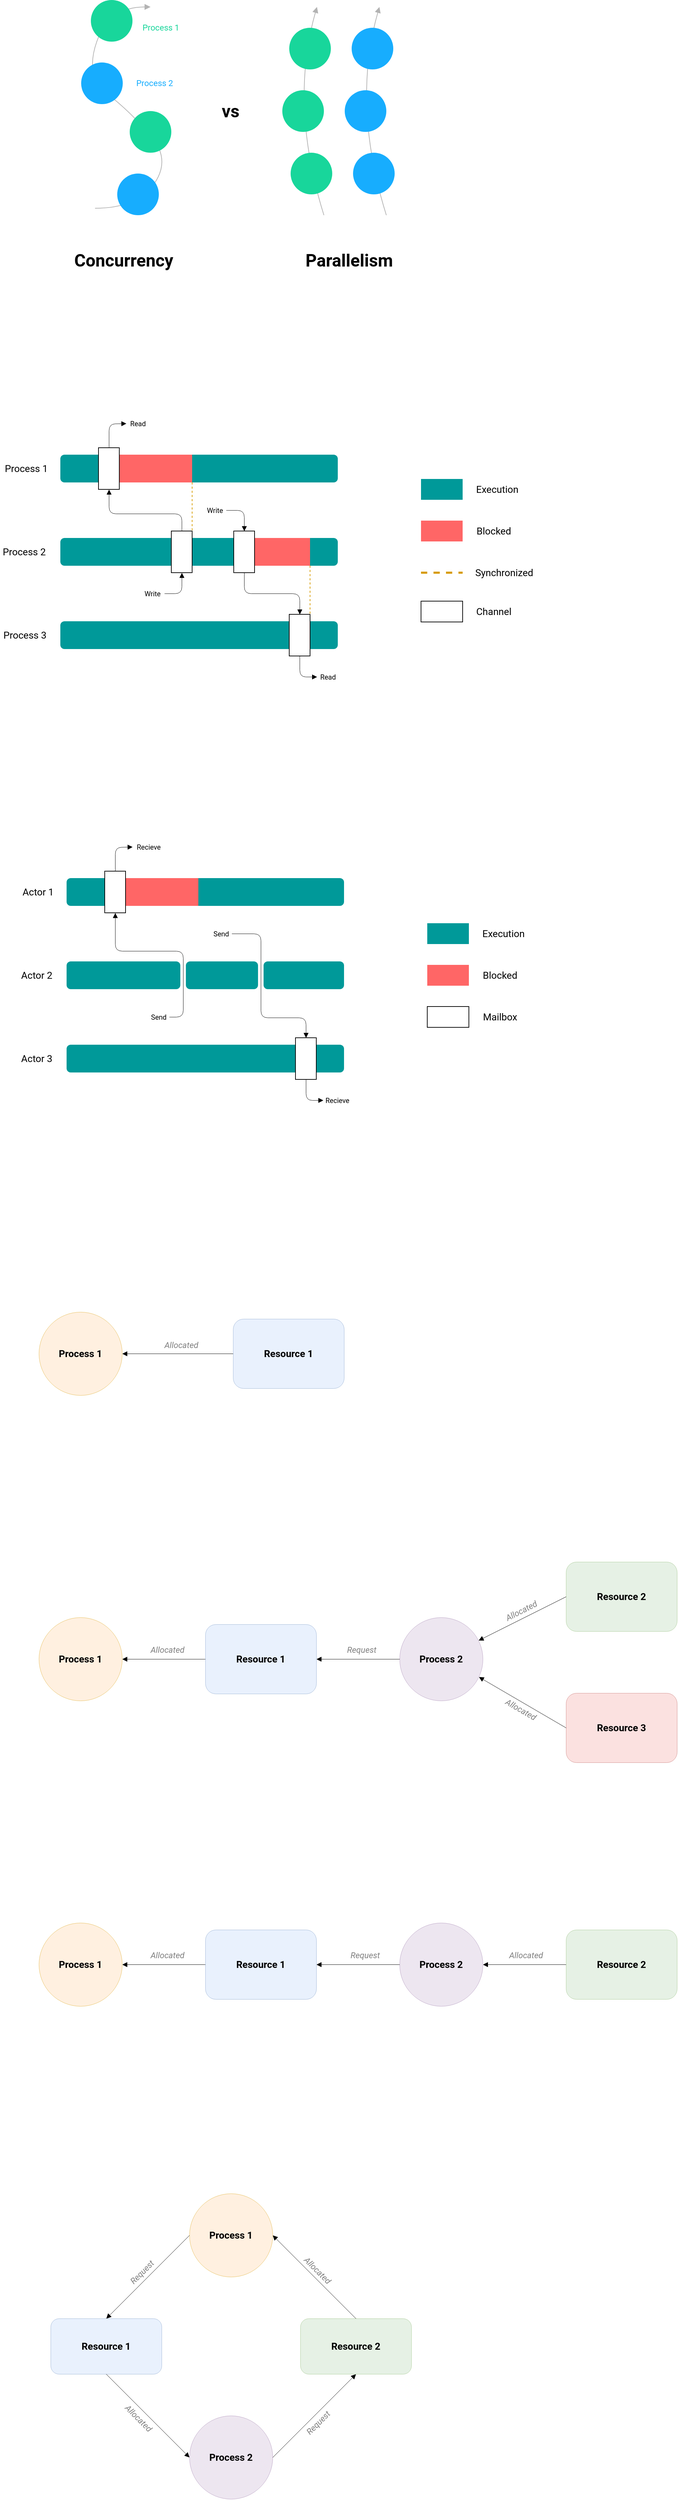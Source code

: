 <mxfile version="17.2.4" type="device"><diagram id="YLgq4JPF8o6hJBT23WC9" name="Page-1"><mxGraphModel dx="1106" dy="3134" grid="1" gridSize="10" guides="1" tooltips="1" connect="1" arrows="1" fold="1" page="1" pageScale="1" pageWidth="827" pageHeight="1169" background="none" math="0" shadow="0"><root><mxCell id="0"/><mxCell id="1" parent="0"/><mxCell id="fFQ6IQQtZgACSLAD35oP-2" value="" style="curved=1;endArrow=block;html=1;rounded=0;endFill=1;strokeColor=#B3B3B3;" parent="1" edge="1"><mxGeometry width="50" height="50" relative="1" as="geometry"><mxPoint x="551" y="-1350" as="sourcePoint"/><mxPoint x="631" y="-1640" as="targetPoint"/><Array as="points"><mxPoint x="611" y="-1350"/><mxPoint x="661" y="-1420"/><mxPoint x="601" y="-1490"/><mxPoint x="536" y="-1540"/><mxPoint x="571" y="-1640"/></Array></mxGeometry></mxCell><mxCell id="MCSU1OqIePB-3olkBWF--1" value="&lt;font face=&quot;Roboto&quot; data-font-src=&quot;https://fonts.googleapis.com/css?family=Roboto&quot; size=&quot;1&quot;&gt;&lt;b style=&quot;font-size: 14px&quot;&gt;Process 1&lt;/b&gt;&lt;/font&gt;" style="ellipse;whiteSpace=wrap;html=1;aspect=fixed;strokeWidth=0.5;fillColor=#ffe6cc;strokeColor=#d79b00;opacity=60;" parent="1" vertex="1"><mxGeometry x="470" y="240" width="120" height="120" as="geometry"/></mxCell><mxCell id="MCSU1OqIePB-3olkBWF--3" style="edgeStyle=orthogonalEdgeStyle;rounded=0;orthogonalLoop=1;jettySize=auto;html=1;exitX=0;exitY=0.5;exitDx=0;exitDy=0;endArrow=block;endFill=1;strokeWidth=0.5;strokeColor=#000000;fontColor=#FFFFFF;" parent="1" source="MCSU1OqIePB-3olkBWF--2" target="MCSU1OqIePB-3olkBWF--1" edge="1"><mxGeometry relative="1" as="geometry"/></mxCell><mxCell id="MCSU1OqIePB-3olkBWF--2" value="&lt;font style=&quot;font-size: 14px&quot; face=&quot;Roboto&quot; data-font-src=&quot;https://fonts.googleapis.com/css?family=Roboto&quot;&gt;&lt;b&gt;Resource 1&lt;/b&gt;&lt;/font&gt;" style="rounded=1;whiteSpace=wrap;html=1;strokeWidth=0.5;fillColor=#dae8fc;strokeColor=#6c8ebf;opacity=60;" parent="1" vertex="1"><mxGeometry x="750" y="250" width="160" height="100" as="geometry"/></mxCell><mxCell id="MCSU1OqIePB-3olkBWF--4" value="&lt;font style=&quot;font-size: 12px&quot;&gt;Allocated&lt;/font&gt;" style="text;html=1;align=center;verticalAlign=middle;resizable=0;points=[];autosize=1;strokeColor=none;fillColor=none;fontSize=14;fontFamily=Roboto;fontStyle=2;fontColor=#808080;" parent="1" vertex="1"><mxGeometry x="640" y="277" width="70" height="20" as="geometry"/></mxCell><mxCell id="MCSU1OqIePB-3olkBWF--5" value="&lt;font face=&quot;Roboto&quot; data-font-src=&quot;https://fonts.googleapis.com/css?family=Roboto&quot; size=&quot;1&quot;&gt;&lt;b style=&quot;font-size: 14px&quot;&gt;Process 1&lt;/b&gt;&lt;/font&gt;" style="ellipse;whiteSpace=wrap;html=1;aspect=fixed;strokeWidth=0.5;fillColor=#ffe6cc;strokeColor=#d79b00;labelBackgroundColor=none;opacity=60;" parent="1" vertex="1"><mxGeometry x="470" y="680" width="120" height="120" as="geometry"/></mxCell><mxCell id="MCSU1OqIePB-3olkBWF--6" style="edgeStyle=orthogonalEdgeStyle;rounded=0;orthogonalLoop=1;jettySize=auto;html=1;exitX=0;exitY=0.5;exitDx=0;exitDy=0;endArrow=block;endFill=1;strokeWidth=0.5;strokeColor=#000000;fontColor=#FFFFFF;" parent="1" source="MCSU1OqIePB-3olkBWF--7" target="MCSU1OqIePB-3olkBWF--5" edge="1"><mxGeometry relative="1" as="geometry"/></mxCell><mxCell id="MCSU1OqIePB-3olkBWF--7" value="&lt;font style=&quot;font-size: 14px&quot; face=&quot;Roboto&quot; data-font-src=&quot;https://fonts.googleapis.com/css?family=Roboto&quot;&gt;&lt;b&gt;Resource 1&lt;/b&gt;&lt;/font&gt;" style="rounded=1;whiteSpace=wrap;html=1;strokeWidth=0.5;fillColor=#dae8fc;strokeColor=#6c8ebf;opacity=60;" parent="1" vertex="1"><mxGeometry x="710" y="690" width="160" height="100" as="geometry"/></mxCell><mxCell id="MCSU1OqIePB-3olkBWF--8" value="&lt;font style=&quot;font-size: 12px&quot;&gt;Allocated&lt;/font&gt;" style="text;html=1;align=center;verticalAlign=middle;resizable=0;points=[];autosize=1;strokeColor=none;fillColor=none;fontSize=14;fontFamily=Roboto;fontStyle=2;fontColor=#808080;" parent="1" vertex="1"><mxGeometry x="620" y="715.62" width="70" height="20" as="geometry"/></mxCell><mxCell id="MCSU1OqIePB-3olkBWF--9" value="&lt;font face=&quot;Roboto&quot; data-font-src=&quot;https://fonts.googleapis.com/css?family=Roboto&quot; size=&quot;1&quot;&gt;&lt;b style=&quot;font-size: 14px&quot;&gt;Process 2&lt;/b&gt;&lt;/font&gt;" style="ellipse;whiteSpace=wrap;html=1;aspect=fixed;strokeWidth=0.5;fillColor=#e1d5e7;strokeColor=#9673a6;labelBackgroundColor=none;opacity=60;" parent="1" vertex="1"><mxGeometry x="990" y="680" width="120" height="120" as="geometry"/></mxCell><mxCell id="MCSU1OqIePB-3olkBWF--10" style="edgeStyle=orthogonalEdgeStyle;rounded=0;orthogonalLoop=1;jettySize=auto;html=1;exitX=0;exitY=0.5;exitDx=0;exitDy=0;endArrow=block;endFill=1;strokeWidth=0.5;entryX=1;entryY=0.5;entryDx=0;entryDy=0;strokeColor=#000000;fontColor=#FFFFFF;" parent="1" source="MCSU1OqIePB-3olkBWF--9" target="MCSU1OqIePB-3olkBWF--7" edge="1"><mxGeometry relative="1" as="geometry"><mxPoint x="990" y="737.62" as="sourcePoint"/><mxPoint x="870" y="737.62" as="targetPoint"/></mxGeometry></mxCell><mxCell id="MCSU1OqIePB-3olkBWF--11" value="&lt;font style=&quot;font-size: 12px&quot;&gt;Request&lt;/font&gt;" style="text;html=1;align=center;verticalAlign=middle;resizable=0;points=[];autosize=1;strokeColor=none;fillColor=none;fontSize=14;fontFamily=Roboto;fontStyle=2;fontColor=#808080;" parent="1" vertex="1"><mxGeometry x="905" y="715.62" width="60" height="20" as="geometry"/></mxCell><mxCell id="MCSU1OqIePB-3olkBWF--12" value="&lt;font style=&quot;font-size: 14px&quot; face=&quot;Roboto&quot; data-font-src=&quot;https://fonts.googleapis.com/css?family=Roboto&quot;&gt;&lt;b&gt;Resource 2&lt;/b&gt;&lt;/font&gt;" style="rounded=1;whiteSpace=wrap;html=1;strokeWidth=0.5;fillColor=#d5e8d4;strokeColor=#82b366;opacity=60;" parent="1" vertex="1"><mxGeometry x="1230" y="600" width="160" height="100" as="geometry"/></mxCell><mxCell id="MCSU1OqIePB-3olkBWF--13" value="&lt;font style=&quot;font-size: 14px&quot; face=&quot;Roboto&quot; data-font-src=&quot;https://fonts.googleapis.com/css?family=Roboto&quot;&gt;&lt;b&gt;Resource 3&lt;/b&gt;&lt;/font&gt;" style="rounded=1;whiteSpace=wrap;html=1;strokeWidth=0.5;fillColor=#f8cecc;strokeColor=#b85450;opacity=60;" parent="1" vertex="1"><mxGeometry x="1230" y="789" width="160" height="100" as="geometry"/></mxCell><mxCell id="MCSU1OqIePB-3olkBWF--15" value="" style="endArrow=none;html=1;rounded=1;fontFamily=Roboto;fontSource=https%3A%2F%2Ffonts.googleapis.com%2Fcss%3Ffamily%3DRoboto;fontSize=12;strokeWidth=0.5;entryX=0;entryY=0.5;entryDx=0;entryDy=0;exitX=0.948;exitY=0.276;exitDx=0;exitDy=0;exitPerimeter=0;startArrow=block;startFill=1;strokeColor=#000000;fontColor=#FFFFFF;" parent="1" source="MCSU1OqIePB-3olkBWF--9" target="MCSU1OqIePB-3olkBWF--12" edge="1"><mxGeometry width="50" height="50" relative="1" as="geometry"><mxPoint x="1110" y="710" as="sourcePoint"/><mxPoint x="1160" y="660" as="targetPoint"/></mxGeometry></mxCell><mxCell id="MCSU1OqIePB-3olkBWF--16" value="" style="endArrow=none;html=1;rounded=1;fontFamily=Roboto;fontSource=https%3A%2F%2Ffonts.googleapis.com%2Fcss%3Ffamily%3DRoboto;fontSize=12;strokeWidth=0.5;entryX=0;entryY=0.5;entryDx=0;entryDy=0;exitX=0.952;exitY=0.714;exitDx=0;exitDy=0;exitPerimeter=0;startArrow=block;startFill=1;strokeColor=#000000;fontColor=#FFFFFF;" parent="1" source="MCSU1OqIePB-3olkBWF--9" target="MCSU1OqIePB-3olkBWF--13" edge="1"><mxGeometry width="50" height="50" relative="1" as="geometry"><mxPoint x="1110.0" y="789.12" as="sourcePoint"/><mxPoint x="1196.24" y="745" as="targetPoint"/></mxGeometry></mxCell><mxCell id="MCSU1OqIePB-3olkBWF--18" value="&lt;font style=&quot;font-size: 12px&quot;&gt;Allocated&lt;/font&gt;" style="text;html=1;align=center;verticalAlign=middle;resizable=0;points=[];autosize=1;strokeColor=none;fillColor=none;fontSize=14;fontFamily=Roboto;fontStyle=2;rotation=30;fontColor=#808080;" parent="1" vertex="1"><mxGeometry x="1130" y="802" width="70" height="20" as="geometry"/></mxCell><mxCell id="MCSU1OqIePB-3olkBWF--19" value="&lt;font style=&quot;font-size: 12px&quot;&gt;Allocated&lt;/font&gt;" style="text;html=1;align=center;verticalAlign=middle;resizable=0;points=[];autosize=1;strokeColor=none;fillColor=none;fontSize=14;fontFamily=Roboto;fontStyle=2;rotation=333;fontColor=#808080;" parent="1" vertex="1"><mxGeometry x="1130" y="660" width="70" height="20" as="geometry"/></mxCell><mxCell id="MCSU1OqIePB-3olkBWF--20" value="&lt;font face=&quot;Roboto&quot; data-font-src=&quot;https://fonts.googleapis.com/css?family=Roboto&quot; size=&quot;1&quot;&gt;&lt;b style=&quot;font-size: 14px&quot;&gt;Process 1&lt;/b&gt;&lt;/font&gt;" style="ellipse;whiteSpace=wrap;html=1;aspect=fixed;strokeWidth=0.5;fillColor=#ffe6cc;strokeColor=#d79b00;labelBackgroundColor=none;opacity=60;" parent="1" vertex="1"><mxGeometry x="470" y="1120" width="120" height="120" as="geometry"/></mxCell><mxCell id="MCSU1OqIePB-3olkBWF--21" style="edgeStyle=orthogonalEdgeStyle;rounded=0;orthogonalLoop=1;jettySize=auto;html=1;exitX=0;exitY=0.5;exitDx=0;exitDy=0;endArrow=block;endFill=1;strokeWidth=0.5;strokeColor=#000000;fontColor=#FFFFFF;" parent="1" source="MCSU1OqIePB-3olkBWF--22" target="MCSU1OqIePB-3olkBWF--20" edge="1"><mxGeometry relative="1" as="geometry"/></mxCell><mxCell id="MCSU1OqIePB-3olkBWF--22" value="&lt;font style=&quot;font-size: 14px&quot; face=&quot;Roboto&quot; data-font-src=&quot;https://fonts.googleapis.com/css?family=Roboto&quot;&gt;&lt;b&gt;Resource 1&lt;/b&gt;&lt;/font&gt;" style="rounded=1;whiteSpace=wrap;html=1;strokeWidth=0.5;fillColor=#dae8fc;strokeColor=#6c8ebf;opacity=60;" parent="1" vertex="1"><mxGeometry x="710" y="1130" width="160" height="100" as="geometry"/></mxCell><mxCell id="MCSU1OqIePB-3olkBWF--23" value="&lt;font style=&quot;font-size: 12px&quot;&gt;Allocated&lt;/font&gt;" style="text;html=1;align=center;verticalAlign=middle;resizable=0;points=[];autosize=1;strokeColor=none;fillColor=none;fontSize=14;fontFamily=Roboto;fontStyle=2;fontColor=#808080;" parent="1" vertex="1"><mxGeometry x="620" y="1156" width="70" height="20" as="geometry"/></mxCell><mxCell id="MCSU1OqIePB-3olkBWF--24" value="&lt;font face=&quot;Roboto&quot; data-font-src=&quot;https://fonts.googleapis.com/css?family=Roboto&quot; size=&quot;1&quot;&gt;&lt;b style=&quot;font-size: 14px&quot;&gt;Process 2&lt;/b&gt;&lt;/font&gt;" style="ellipse;whiteSpace=wrap;html=1;aspect=fixed;strokeWidth=0.5;fillColor=#e1d5e7;strokeColor=#9673a6;labelBackgroundColor=none;opacity=60;" parent="1" vertex="1"><mxGeometry x="990" y="1120" width="120" height="120" as="geometry"/></mxCell><mxCell id="MCSU1OqIePB-3olkBWF--25" style="edgeStyle=orthogonalEdgeStyle;rounded=0;orthogonalLoop=1;jettySize=auto;html=1;exitX=0;exitY=0.5;exitDx=0;exitDy=0;endArrow=block;endFill=1;strokeWidth=0.5;entryX=1;entryY=0.5;entryDx=0;entryDy=0;strokeColor=#000000;fontColor=#FFFFFF;" parent="1" source="MCSU1OqIePB-3olkBWF--24" target="MCSU1OqIePB-3olkBWF--22" edge="1"><mxGeometry relative="1" as="geometry"><mxPoint x="1030" y="1177.62" as="sourcePoint"/><mxPoint x="910" y="1177.62" as="targetPoint"/></mxGeometry></mxCell><mxCell id="MCSU1OqIePB-3olkBWF--26" value="&lt;font style=&quot;font-size: 12px&quot;&gt;Request&lt;/font&gt;" style="text;html=1;align=center;verticalAlign=middle;resizable=0;points=[];autosize=1;strokeColor=none;fillColor=none;fontSize=14;fontFamily=Roboto;fontStyle=2;fontColor=#808080;" parent="1" vertex="1"><mxGeometry x="910" y="1156" width="60" height="20" as="geometry"/></mxCell><mxCell id="MCSU1OqIePB-3olkBWF--33" style="edgeStyle=orthogonalEdgeStyle;rounded=1;orthogonalLoop=1;jettySize=auto;html=1;entryX=1;entryY=0.5;entryDx=0;entryDy=0;fontFamily=Roboto;fontSource=https%3A%2F%2Ffonts.googleapis.com%2Fcss%3Ffamily%3DRoboto;fontSize=12;startArrow=none;startFill=0;endArrow=block;endFill=1;strokeWidth=0.5;strokeColor=#000000;fontColor=#FFFFFF;" parent="1" source="MCSU1OqIePB-3olkBWF--28" target="MCSU1OqIePB-3olkBWF--24" edge="1"><mxGeometry relative="1" as="geometry"/></mxCell><mxCell id="MCSU1OqIePB-3olkBWF--28" value="&lt;font style=&quot;font-size: 14px&quot; face=&quot;Roboto&quot; data-font-src=&quot;https://fonts.googleapis.com/css?family=Roboto&quot;&gt;&lt;b&gt;Resource 2&lt;/b&gt;&lt;/font&gt;" style="rounded=1;whiteSpace=wrap;html=1;strokeWidth=0.5;fillColor=#d5e8d4;strokeColor=#82b366;opacity=60;" parent="1" vertex="1"><mxGeometry x="1230" y="1130" width="160" height="100" as="geometry"/></mxCell><mxCell id="MCSU1OqIePB-3olkBWF--34" value="&lt;span style=&quot;font-size: 12px&quot;&gt;Allocated&lt;/span&gt;" style="text;html=1;align=center;verticalAlign=middle;resizable=0;points=[];autosize=1;strokeColor=none;fillColor=none;fontSize=14;fontFamily=Roboto;fontStyle=2;fontColor=#808080;" parent="1" vertex="1"><mxGeometry x="1137" y="1156" width="70" height="20" as="geometry"/></mxCell><mxCell id="MCSU1OqIePB-3olkBWF--45" value="&lt;font face=&quot;Roboto&quot; data-font-src=&quot;https://fonts.googleapis.com/css?family=Roboto&quot; size=&quot;1&quot;&gt;&lt;b style=&quot;font-size: 14px&quot;&gt;Process 1&lt;/b&gt;&lt;/font&gt;" style="ellipse;whiteSpace=wrap;html=1;aspect=fixed;strokeWidth=0.5;fillColor=#ffe6cc;strokeColor=#d79b00;labelBackgroundColor=none;opacity=60;" parent="1" vertex="1"><mxGeometry x="687" y="1510" width="120" height="120" as="geometry"/></mxCell><mxCell id="MCSU1OqIePB-3olkBWF--46" value="&lt;font face=&quot;Roboto&quot; data-font-src=&quot;https://fonts.googleapis.com/css?family=Roboto&quot; size=&quot;1&quot;&gt;&lt;b style=&quot;font-size: 14px&quot;&gt;Process 2&lt;/b&gt;&lt;/font&gt;" style="ellipse;whiteSpace=wrap;html=1;aspect=fixed;strokeWidth=0.5;fillColor=#e1d5e7;strokeColor=#9673a6;labelBackgroundColor=none;opacity=60;" parent="1" vertex="1"><mxGeometry x="687" y="1830" width="120" height="120" as="geometry"/></mxCell><mxCell id="MCSU1OqIePB-3olkBWF--47" value="&lt;font style=&quot;font-size: 14px&quot; face=&quot;Roboto&quot; data-font-src=&quot;https://fonts.googleapis.com/css?family=Roboto&quot;&gt;&lt;b&gt;Resource 2&lt;/b&gt;&lt;/font&gt;" style="rounded=1;whiteSpace=wrap;html=1;strokeWidth=0.5;fillColor=#d5e8d4;strokeColor=#82b366;opacity=60;" parent="1" vertex="1"><mxGeometry x="847" y="1690" width="160" height="80" as="geometry"/></mxCell><mxCell id="MCSU1OqIePB-3olkBWF--48" value="&lt;font style=&quot;font-size: 14px&quot; face=&quot;Roboto&quot; data-font-src=&quot;https://fonts.googleapis.com/css?family=Roboto&quot;&gt;&lt;b&gt;Resource 1&lt;/b&gt;&lt;/font&gt;" style="rounded=1;whiteSpace=wrap;html=1;strokeWidth=0.5;fillColor=#dae8fc;strokeColor=#6c8ebf;opacity=60;" parent="1" vertex="1"><mxGeometry x="487" y="1690" width="160" height="80" as="geometry"/></mxCell><mxCell id="MCSU1OqIePB-3olkBWF--50" value="&lt;font style=&quot;font-size: 12px&quot;&gt;Request&lt;/font&gt;" style="text;html=1;align=center;verticalAlign=middle;resizable=0;points=[];autosize=1;strokeColor=none;fillColor=none;fontSize=14;fontFamily=Roboto;fontStyle=2;rotation=-45;fontColor=#808080;" parent="1" vertex="1"><mxGeometry x="588" y="1613" width="60" height="20" as="geometry"/></mxCell><mxCell id="MCSU1OqIePB-3olkBWF--51" value="" style="endArrow=none;html=1;rounded=1;fontFamily=Roboto;fontSource=https%3A%2F%2Ffonts.googleapis.com%2Fcss%3Ffamily%3DRoboto;fontSize=12;strokeWidth=0.5;entryX=0;entryY=0.5;entryDx=0;entryDy=0;exitX=0.5;exitY=0;exitDx=0;exitDy=0;startArrow=block;startFill=1;strokeColor=#000000;fontColor=#FFFFFF;" parent="1" source="MCSU1OqIePB-3olkBWF--48" target="MCSU1OqIePB-3olkBWF--45" edge="1"><mxGeometry width="50" height="50" relative="1" as="geometry"><mxPoint x="597" y="1650" as="sourcePoint"/><mxPoint x="647" y="1600" as="targetPoint"/></mxGeometry></mxCell><mxCell id="MCSU1OqIePB-3olkBWF--52" value="" style="endArrow=block;html=1;rounded=1;fontFamily=Roboto;fontSource=https%3A%2F%2Ffonts.googleapis.com%2Fcss%3Ffamily%3DRoboto;fontSize=12;strokeWidth=0.5;entryX=1;entryY=0.5;entryDx=0;entryDy=0;exitX=0.5;exitY=0;exitDx=0;exitDy=0;endFill=1;strokeColor=#000000;fontColor=#FFFFFF;" parent="1" source="MCSU1OqIePB-3olkBWF--47" target="MCSU1OqIePB-3olkBWF--45" edge="1"><mxGeometry width="50" height="50" relative="1" as="geometry"><mxPoint x="747" y="1719" as="sourcePoint"/><mxPoint x="887" y="1579" as="targetPoint"/></mxGeometry></mxCell><mxCell id="MCSU1OqIePB-3olkBWF--54" value="" style="endArrow=block;html=1;rounded=1;fontFamily=Roboto;fontSource=https%3A%2F%2Ffonts.googleapis.com%2Fcss%3Ffamily%3DRoboto;fontSize=12;strokeWidth=0.5;entryX=0;entryY=0.5;entryDx=0;entryDy=0;exitX=0.5;exitY=1;exitDx=0;exitDy=0;endFill=1;strokeColor=#000000;fontColor=#FFFFFF;" parent="1" source="MCSU1OqIePB-3olkBWF--48" target="MCSU1OqIePB-3olkBWF--46" edge="1"><mxGeometry width="50" height="50" relative="1" as="geometry"><mxPoint x="1027" y="2010" as="sourcePoint"/><mxPoint x="887" y="1870" as="targetPoint"/></mxGeometry></mxCell><mxCell id="MCSU1OqIePB-3olkBWF--55" value="" style="endArrow=none;html=1;rounded=1;fontFamily=Roboto;fontSource=https%3A%2F%2Ffonts.googleapis.com%2Fcss%3Ffamily%3DRoboto;fontSize=12;strokeWidth=0.5;entryX=1;entryY=0.5;entryDx=0;entryDy=0;exitX=0.5;exitY=1;exitDx=0;exitDy=0;startArrow=block;startFill=1;strokeColor=#000000;fontColor=#FFFFFF;" parent="1" source="MCSU1OqIePB-3olkBWF--47" target="MCSU1OqIePB-3olkBWF--46" edge="1"><mxGeometry width="50" height="50" relative="1" as="geometry"><mxPoint x="907" y="1830" as="sourcePoint"/><mxPoint x="1047" y="1950" as="targetPoint"/></mxGeometry></mxCell><mxCell id="MCSU1OqIePB-3olkBWF--56" value="&lt;font style=&quot;font-size: 12px&quot;&gt;Allocated&lt;/font&gt;" style="text;html=1;align=center;verticalAlign=middle;resizable=0;points=[];autosize=1;strokeColor=none;fillColor=none;fontSize=14;fontFamily=Roboto;fontStyle=2;rotation=45;fontColor=#808080;" parent="1" vertex="1"><mxGeometry x="579" y="1823" width="70" height="20" as="geometry"/></mxCell><mxCell id="MCSU1OqIePB-3olkBWF--57" value="&lt;font style=&quot;font-size: 12px&quot;&gt;Allocated&lt;/font&gt;" style="text;html=1;align=center;verticalAlign=middle;resizable=0;points=[];autosize=1;strokeColor=none;fillColor=none;fontSize=14;fontFamily=Roboto;fontStyle=2;rotation=45;fontColor=#808080;" parent="1" vertex="1"><mxGeometry x="837" y="1610" width="70" height="20" as="geometry"/></mxCell><mxCell id="MCSU1OqIePB-3olkBWF--58" value="&lt;font style=&quot;font-size: 12px&quot;&gt;Request&lt;/font&gt;" style="text;html=1;align=center;verticalAlign=middle;resizable=0;points=[];autosize=1;strokeColor=none;fillColor=none;fontSize=14;fontFamily=Roboto;fontStyle=2;rotation=-45;fontColor=#808080;" parent="1" vertex="1"><mxGeometry x="842" y="1830" width="60" height="20" as="geometry"/></mxCell><mxCell id="TvTplKlbAeEmS1aqxGFr-49" value="" style="rounded=1;whiteSpace=wrap;html=1;fillColor=#009999;strokeColor=none;" parent="1" vertex="1"><mxGeometry x="510" y="-385" width="400" height="40" as="geometry"/></mxCell><mxCell id="TvTplKlbAeEmS1aqxGFr-50" value="" style="rounded=1;whiteSpace=wrap;html=1;fillColor=#009999;strokeColor=none;" parent="1" vertex="1"><mxGeometry x="510" y="-265" width="164" height="40" as="geometry"/></mxCell><mxCell id="TvTplKlbAeEmS1aqxGFr-51" value="" style="rounded=1;whiteSpace=wrap;html=1;fillColor=#009999;strokeColor=none;" parent="1" vertex="1"><mxGeometry x="510" y="-145" width="400" height="40" as="geometry"/></mxCell><mxCell id="TvTplKlbAeEmS1aqxGFr-52" value="" style="rounded=0;whiteSpace=wrap;html=1;strokeColor=none;fillColor=#009999;" parent="1" vertex="1"><mxGeometry x="1030" y="-320" width="60" height="30" as="geometry"/></mxCell><mxCell id="TvTplKlbAeEmS1aqxGFr-53" value="" style="rounded=0;whiteSpace=wrap;html=1;strokeColor=none;fillColor=#FF6666;" parent="1" vertex="1"><mxGeometry x="1030" y="-260" width="60" height="30" as="geometry"/></mxCell><mxCell id="TvTplKlbAeEmS1aqxGFr-54" value="" style="rounded=0;whiteSpace=wrap;html=1;" parent="1" vertex="1"><mxGeometry x="1030" y="-200" width="60" height="30" as="geometry"/></mxCell><mxCell id="TvTplKlbAeEmS1aqxGFr-57" value="" style="rounded=0;whiteSpace=wrap;html=1;fillColor=#FF6666;strokeColor=none;" parent="1" vertex="1"><mxGeometry x="590" y="-385" width="110" height="40" as="geometry"/></mxCell><mxCell id="TvTplKlbAeEmS1aqxGFr-58" style="edgeStyle=orthogonalEdgeStyle;rounded=1;orthogonalLoop=1;jettySize=auto;html=1;exitX=0;exitY=0.5;exitDx=0;exitDy=0;strokeWidth=0.5;endArrow=none;endFill=0;startArrow=block;startFill=1;entryX=1;entryY=0.5;entryDx=0;entryDy=0;" parent="1" source="TvTplKlbAeEmS1aqxGFr-59" target="TvTplKlbAeEmS1aqxGFr-73" edge="1"><mxGeometry relative="1" as="geometry"><mxPoint x="660" y="-190" as="targetPoint"/><Array as="points"><mxPoint x="580" y="-280"/><mxPoint x="678" y="-280"/><mxPoint x="678" y="-185"/></Array></mxGeometry></mxCell><mxCell id="TvTplKlbAeEmS1aqxGFr-59" value="" style="rounded=0;whiteSpace=wrap;html=1;rotation=-90;" parent="1" vertex="1"><mxGeometry x="550" y="-380" width="60" height="30" as="geometry"/></mxCell><mxCell id="TvTplKlbAeEmS1aqxGFr-66" style="edgeStyle=orthogonalEdgeStyle;rounded=1;orthogonalLoop=1;jettySize=auto;html=1;exitX=0;exitY=0.5;exitDx=0;exitDy=0;startArrow=none;startFill=0;endArrow=block;endFill=1;strokeWidth=0.5;" parent="1" source="TvTplKlbAeEmS1aqxGFr-67" edge="1"><mxGeometry relative="1" as="geometry"><mxPoint x="880" y="-65" as="targetPoint"/><Array as="points"><mxPoint x="855" y="-65"/></Array></mxGeometry></mxCell><mxCell id="TvTplKlbAeEmS1aqxGFr-67" value="" style="rounded=0;whiteSpace=wrap;html=1;rotation=-90;" parent="1" vertex="1"><mxGeometry x="825" y="-140" width="60" height="30" as="geometry"/></mxCell><mxCell id="TvTplKlbAeEmS1aqxGFr-68" style="edgeStyle=orthogonalEdgeStyle;rounded=1;orthogonalLoop=1;jettySize=auto;html=1;entryX=1;entryY=0.5;entryDx=0;entryDy=0;startArrow=block;startFill=1;endArrow=none;endFill=0;strokeWidth=0.5;" parent="1" target="TvTplKlbAeEmS1aqxGFr-59" edge="1"><mxGeometry relative="1" as="geometry"><mxPoint x="605" y="-429.989" as="sourcePoint"/></mxGeometry></mxCell><mxCell id="TvTplKlbAeEmS1aqxGFr-70" value="&lt;font data-font-src=&quot;https://fonts.googleapis.com/css?family=Roboto&quot; style=&quot;font-size: 10px&quot;&gt;Recieve&lt;/font&gt;" style="text;html=1;strokeColor=none;fillColor=none;align=center;verticalAlign=middle;whiteSpace=wrap;rounded=0;fontSize=10;fontFamily=Roboto;fontSource=https%3A%2F%2Ffonts.googleapis.com%2Fcss%3Ffamily%3DRoboto;" parent="1" vertex="1"><mxGeometry x="607" y="-440" width="43" height="20" as="geometry"/></mxCell><mxCell id="TvTplKlbAeEmS1aqxGFr-71" value="&lt;font data-font-src=&quot;https://fonts.googleapis.com/css?family=Roboto&quot; style=&quot;font-size: 10px&quot;&gt;Recieve&lt;/font&gt;" style="text;html=1;strokeColor=none;fillColor=none;align=center;verticalAlign=middle;whiteSpace=wrap;rounded=0;fontSize=10;fontFamily=Roboto;fontSource=https%3A%2F%2Ffonts.googleapis.com%2Fcss%3Ffamily%3DRoboto;" parent="1" vertex="1"><mxGeometry x="881" y="-75" width="39" height="20" as="geometry"/></mxCell><mxCell id="TvTplKlbAeEmS1aqxGFr-79" style="edgeStyle=orthogonalEdgeStyle;rounded=1;orthogonalLoop=1;jettySize=auto;html=1;exitX=1;exitY=0.5;exitDx=0;exitDy=0;entryX=1;entryY=0.5;entryDx=0;entryDy=0;fontFamily=Roboto;fontSource=https%3A%2F%2Ffonts.googleapis.com%2Fcss%3Ffamily%3DRoboto;fontSize=14;startArrow=none;startFill=0;endArrow=block;endFill=1;strokeWidth=0.5;" parent="1" source="TvTplKlbAeEmS1aqxGFr-72" target="TvTplKlbAeEmS1aqxGFr-67" edge="1"><mxGeometry relative="1" as="geometry"><mxPoint x="748" y="-299" as="sourcePoint"/><mxPoint x="855" y="-149" as="targetPoint"/><Array as="points"><mxPoint x="790" y="-305"/><mxPoint x="790" y="-184"/><mxPoint x="855" y="-184"/></Array></mxGeometry></mxCell><mxCell id="TvTplKlbAeEmS1aqxGFr-72" value="&lt;font data-font-src=&quot;https://fonts.googleapis.com/css?family=Roboto&quot; style=&quot;font-size: 10px&quot;&gt;Send&lt;/font&gt;" style="text;html=1;strokeColor=none;fillColor=none;align=center;verticalAlign=middle;whiteSpace=wrap;rounded=0;fontSize=10;fontFamily=Roboto;fontSource=https%3A%2F%2Ffonts.googleapis.com%2Fcss%3Ffamily%3DRoboto;" parent="1" vertex="1"><mxGeometry x="718" y="-315" width="30" height="20" as="geometry"/></mxCell><mxCell id="TvTplKlbAeEmS1aqxGFr-73" value="&lt;font data-font-src=&quot;https://fonts.googleapis.com/css?family=Roboto&quot; style=&quot;font-size: 10px&quot;&gt;Send&lt;/font&gt;" style="text;html=1;strokeColor=none;fillColor=none;align=center;verticalAlign=middle;whiteSpace=wrap;rounded=0;fontSize=10;fontFamily=Roboto;fontSource=https%3A%2F%2Ffonts.googleapis.com%2Fcss%3Ffamily%3DRoboto;" parent="1" vertex="1"><mxGeometry x="628" y="-195" width="30" height="20" as="geometry"/></mxCell><mxCell id="TvTplKlbAeEmS1aqxGFr-74" value="&lt;font face=&quot;Roboto&quot; data-font-src=&quot;https://fonts.googleapis.com/css?family=Roboto&quot; style=&quot;font-size: 14px&quot;&gt;Execution&lt;/font&gt;" style="text;html=1;strokeColor=none;fillColor=none;align=center;verticalAlign=middle;whiteSpace=wrap;rounded=0;fontSize=14;" parent="1" vertex="1"><mxGeometry x="1110" y="-315" width="60" height="20" as="geometry"/></mxCell><mxCell id="TvTplKlbAeEmS1aqxGFr-75" value="&lt;font face=&quot;Roboto&quot; data-font-src=&quot;https://fonts.googleapis.com/css?family=Roboto&quot; style=&quot;font-size: 14px&quot;&gt;Blocked&lt;/font&gt;" style="text;html=1;strokeColor=none;fillColor=none;align=center;verticalAlign=middle;whiteSpace=wrap;rounded=0;fontSize=14;" parent="1" vertex="1"><mxGeometry x="1110" y="-255" width="50" height="20" as="geometry"/></mxCell><mxCell id="TvTplKlbAeEmS1aqxGFr-77" value="&lt;font face=&quot;Roboto&quot; data-font-src=&quot;https://fonts.googleapis.com/css?family=Roboto&quot; style=&quot;font-size: 14px&quot;&gt;Mailbox&lt;/font&gt;" style="text;html=1;strokeColor=none;fillColor=none;align=center;verticalAlign=middle;whiteSpace=wrap;rounded=0;fontSize=14;" parent="1" vertex="1"><mxGeometry x="1110" y="-195" width="50" height="20" as="geometry"/></mxCell><mxCell id="TvTplKlbAeEmS1aqxGFr-80" value="" style="rounded=1;whiteSpace=wrap;html=1;fillColor=#009999;strokeColor=none;" parent="1" vertex="1"><mxGeometry x="682" y="-265" width="104" height="40" as="geometry"/></mxCell><mxCell id="TvTplKlbAeEmS1aqxGFr-82" value="" style="rounded=1;whiteSpace=wrap;html=1;fillColor=#009999;strokeColor=none;" parent="1" vertex="1"><mxGeometry x="794" y="-265" width="116" height="40" as="geometry"/></mxCell><mxCell id="TvTplKlbAeEmS1aqxGFr-83" value="" style="rounded=1;whiteSpace=wrap;html=1;fillColor=#009999;strokeColor=none;fontColor=#ffffff;" parent="1" vertex="1"><mxGeometry x="501" y="-995" width="400" height="40" as="geometry"/></mxCell><mxCell id="TvTplKlbAeEmS1aqxGFr-84" value="" style="rounded=1;whiteSpace=wrap;html=1;fillColor=#009999;strokeColor=none;fontColor=#ffffff;" parent="1" vertex="1"><mxGeometry x="501" y="-875" width="400" height="40" as="geometry"/></mxCell><mxCell id="TvTplKlbAeEmS1aqxGFr-85" value="" style="rounded=1;whiteSpace=wrap;html=1;fillColor=#009999;strokeColor=none;fontColor=#ffffff;" parent="1" vertex="1"><mxGeometry x="501" y="-755" width="400" height="40" as="geometry"/></mxCell><mxCell id="TvTplKlbAeEmS1aqxGFr-86" value="" style="rounded=0;whiteSpace=wrap;html=1;strokeColor=none;fillColor=#009999;" parent="1" vertex="1"><mxGeometry x="1021" y="-960" width="60" height="30" as="geometry"/></mxCell><mxCell id="TvTplKlbAeEmS1aqxGFr-87" value="" style="rounded=0;whiteSpace=wrap;html=1;strokeColor=none;fillColor=#FF6666;" parent="1" vertex="1"><mxGeometry x="1021" y="-900" width="60" height="30" as="geometry"/></mxCell><mxCell id="TvTplKlbAeEmS1aqxGFr-88" value="" style="rounded=0;whiteSpace=wrap;html=1;" parent="1" vertex="1"><mxGeometry x="1021" y="-784" width="60" height="30" as="geometry"/></mxCell><mxCell id="TvTplKlbAeEmS1aqxGFr-89" value="" style="endArrow=none;dashed=1;html=1;strokeWidth=3;rounded=0;fillColor=#ffe6cc;strokeColor=#d79b00;" parent="1" edge="1"><mxGeometry width="50" height="50" relative="1" as="geometry"><mxPoint x="1021" y="-825" as="sourcePoint"/><mxPoint x="1081" y="-825" as="targetPoint"/></mxGeometry></mxCell><mxCell id="TvTplKlbAeEmS1aqxGFr-90" style="edgeStyle=orthogonalEdgeStyle;rounded=1;orthogonalLoop=1;jettySize=auto;html=1;exitX=1;exitY=1;exitDx=0;exitDy=0;entryX=1;entryY=1;entryDx=0;entryDy=0;fontFamily=Roboto;fontSource=https%3A%2F%2Ffonts.googleapis.com%2Fcss%3Ffamily%3DRoboto;fontSize=10;startArrow=none;startFill=0;endArrow=none;endFill=0;strokeWidth=1;dashed=1;fillColor=#ffe6cc;strokeColor=#d79b00;" parent="1" source="TvTplKlbAeEmS1aqxGFr-91" target="TvTplKlbAeEmS1aqxGFr-95" edge="1"><mxGeometry relative="1" as="geometry"/></mxCell><mxCell id="TvTplKlbAeEmS1aqxGFr-91" value="" style="rounded=0;whiteSpace=wrap;html=1;fillColor=#FF6666;strokeColor=none;" parent="1" vertex="1"><mxGeometry x="581" y="-995" width="110" height="40" as="geometry"/></mxCell><mxCell id="TvTplKlbAeEmS1aqxGFr-92" style="edgeStyle=orthogonalEdgeStyle;rounded=1;orthogonalLoop=1;jettySize=auto;html=1;exitX=0;exitY=0.5;exitDx=0;exitDy=0;entryX=1;entryY=0.5;entryDx=0;entryDy=0;strokeWidth=0.5;endArrow=none;endFill=0;startArrow=block;startFill=1;" parent="1" source="TvTplKlbAeEmS1aqxGFr-93" target="TvTplKlbAeEmS1aqxGFr-95" edge="1"><mxGeometry relative="1" as="geometry"><Array as="points"><mxPoint x="571" y="-910"/><mxPoint x="676" y="-910"/></Array></mxGeometry></mxCell><mxCell id="TvTplKlbAeEmS1aqxGFr-93" value="" style="rounded=0;whiteSpace=wrap;html=1;rotation=-90;" parent="1" vertex="1"><mxGeometry x="541" y="-990" width="60" height="30" as="geometry"/></mxCell><mxCell id="TvTplKlbAeEmS1aqxGFr-94" style="edgeStyle=orthogonalEdgeStyle;rounded=1;orthogonalLoop=1;jettySize=auto;html=1;exitX=0;exitY=0.5;exitDx=0;exitDy=0;fontFamily=Roboto;fontSource=https%3A%2F%2Ffonts.googleapis.com%2Fcss%3Ffamily%3DRoboto;fontSize=10;startArrow=block;startFill=1;endArrow=none;endFill=0;strokeWidth=0.5;" parent="1" source="TvTplKlbAeEmS1aqxGFr-95" edge="1"><mxGeometry relative="1" as="geometry"><mxPoint x="651" y="-795" as="targetPoint"/><Array as="points"><mxPoint x="676" y="-795"/><mxPoint x="651" y="-795"/></Array></mxGeometry></mxCell><mxCell id="TvTplKlbAeEmS1aqxGFr-95" value="" style="rounded=0;whiteSpace=wrap;html=1;rotation=-90;" parent="1" vertex="1"><mxGeometry x="646" y="-870" width="60" height="30" as="geometry"/></mxCell><mxCell id="TvTplKlbAeEmS1aqxGFr-96" style="edgeStyle=orthogonalEdgeStyle;rounded=1;orthogonalLoop=1;jettySize=auto;html=1;exitX=1;exitY=1;exitDx=0;exitDy=0;entryX=1;entryY=1;entryDx=0;entryDy=0;dashed=1;fontFamily=Roboto;fontSource=https%3A%2F%2Ffonts.googleapis.com%2Fcss%3Ffamily%3DRoboto;fontSize=10;startArrow=none;startFill=0;endArrow=none;endFill=0;strokeWidth=1;fillColor=#ffe6cc;strokeColor=#d79b00;" parent="1" source="TvTplKlbAeEmS1aqxGFr-97" target="TvTplKlbAeEmS1aqxGFr-101" edge="1"><mxGeometry relative="1" as="geometry"/></mxCell><mxCell id="TvTplKlbAeEmS1aqxGFr-97" value="" style="rounded=0;whiteSpace=wrap;html=1;fillColor=#FF6666;strokeColor=none;" parent="1" vertex="1"><mxGeometry x="771" y="-875" width="90" height="40" as="geometry"/></mxCell><mxCell id="TvTplKlbAeEmS1aqxGFr-98" style="edgeStyle=orthogonalEdgeStyle;rounded=1;orthogonalLoop=1;jettySize=auto;html=1;exitX=0;exitY=0.5;exitDx=0;exitDy=0;entryX=1;entryY=0.5;entryDx=0;entryDy=0;startArrow=none;startFill=0;endArrow=block;endFill=1;strokeWidth=0.5;" parent="1" source="TvTplKlbAeEmS1aqxGFr-99" target="TvTplKlbAeEmS1aqxGFr-101" edge="1"><mxGeometry relative="1" as="geometry"/></mxCell><mxCell id="TvTplKlbAeEmS1aqxGFr-99" value="" style="rounded=0;whiteSpace=wrap;html=1;rotation=-90;" parent="1" vertex="1"><mxGeometry x="736" y="-870" width="60" height="30" as="geometry"/></mxCell><mxCell id="TvTplKlbAeEmS1aqxGFr-100" style="edgeStyle=orthogonalEdgeStyle;rounded=1;orthogonalLoop=1;jettySize=auto;html=1;exitX=0;exitY=0.5;exitDx=0;exitDy=0;startArrow=none;startFill=0;endArrow=block;endFill=1;strokeWidth=0.5;" parent="1" source="TvTplKlbAeEmS1aqxGFr-101" edge="1"><mxGeometry relative="1" as="geometry"><mxPoint x="871" y="-675" as="targetPoint"/><Array as="points"><mxPoint x="846" y="-675"/></Array></mxGeometry></mxCell><mxCell id="TvTplKlbAeEmS1aqxGFr-101" value="" style="rounded=0;whiteSpace=wrap;html=1;rotation=-90;" parent="1" vertex="1"><mxGeometry x="816" y="-750" width="60" height="30" as="geometry"/></mxCell><mxCell id="TvTplKlbAeEmS1aqxGFr-102" style="edgeStyle=orthogonalEdgeStyle;rounded=1;orthogonalLoop=1;jettySize=auto;html=1;entryX=1;entryY=0.5;entryDx=0;entryDy=0;startArrow=block;startFill=1;endArrow=none;endFill=0;strokeWidth=0.5;" parent="1" target="TvTplKlbAeEmS1aqxGFr-93" edge="1"><mxGeometry relative="1" as="geometry"><mxPoint x="596" y="-1039.989" as="sourcePoint"/></mxGeometry></mxCell><mxCell id="TvTplKlbAeEmS1aqxGFr-103" style="edgeStyle=orthogonalEdgeStyle;rounded=1;orthogonalLoop=1;jettySize=auto;html=1;exitX=0.5;exitY=1;exitDx=0;exitDy=0;entryX=1;entryY=0.5;entryDx=0;entryDy=0;startArrow=none;startFill=0;endArrow=block;endFill=1;strokeWidth=0.5;" parent="1" target="TvTplKlbAeEmS1aqxGFr-99" edge="1"><mxGeometry relative="1" as="geometry"><mxPoint x="740" y="-915" as="sourcePoint"/></mxGeometry></mxCell><mxCell id="TvTplKlbAeEmS1aqxGFr-104" value="&lt;font data-font-src=&quot;https://fonts.googleapis.com/css?family=Roboto&quot; style=&quot;font-size: 10px;&quot;&gt;Read&lt;/font&gt;" style="text;html=1;strokeColor=none;fillColor=none;align=center;verticalAlign=middle;whiteSpace=wrap;rounded=0;fontSize=10;fontFamily=Roboto;fontSource=https%3A%2F%2Ffonts.googleapis.com%2Fcss%3Ffamily%3DRoboto;" parent="1" vertex="1"><mxGeometry x="598" y="-1050" width="30" height="20" as="geometry"/></mxCell><mxCell id="TvTplKlbAeEmS1aqxGFr-105" value="&lt;font data-font-src=&quot;https://fonts.googleapis.com/css?family=Roboto&quot; style=&quot;font-size: 10px;&quot;&gt;Read&lt;/font&gt;" style="text;html=1;strokeColor=none;fillColor=none;align=center;verticalAlign=middle;whiteSpace=wrap;rounded=0;fontSize=10;fontFamily=Roboto;fontSource=https%3A%2F%2Ffonts.googleapis.com%2Fcss%3Ffamily%3DRoboto;" parent="1" vertex="1"><mxGeometry x="872" y="-685" width="30" height="20" as="geometry"/></mxCell><mxCell id="TvTplKlbAeEmS1aqxGFr-106" value="&lt;font data-font-src=&quot;https://fonts.googleapis.com/css?family=Roboto&quot; style=&quot;font-size: 10px&quot;&gt;Write&lt;/font&gt;" style="text;html=1;strokeColor=none;fillColor=none;align=center;verticalAlign=middle;whiteSpace=wrap;rounded=0;fontSize=10;fontFamily=Roboto;fontSource=https%3A%2F%2Ffonts.googleapis.com%2Fcss%3Ffamily%3DRoboto;" parent="1" vertex="1"><mxGeometry x="709" y="-925" width="30" height="20" as="geometry"/></mxCell><mxCell id="TvTplKlbAeEmS1aqxGFr-107" value="&lt;font data-font-src=&quot;https://fonts.googleapis.com/css?family=Roboto&quot; style=&quot;font-size: 10px&quot;&gt;Write&lt;/font&gt;" style="text;html=1;strokeColor=none;fillColor=none;align=center;verticalAlign=middle;whiteSpace=wrap;rounded=0;fontSize=10;fontFamily=Roboto;fontSource=https%3A%2F%2Ffonts.googleapis.com%2Fcss%3Ffamily%3DRoboto;" parent="1" vertex="1"><mxGeometry x="619" y="-805" width="30" height="20" as="geometry"/></mxCell><mxCell id="TvTplKlbAeEmS1aqxGFr-108" value="&lt;font face=&quot;Roboto&quot; data-font-src=&quot;https://fonts.googleapis.com/css?family=Roboto&quot; style=&quot;font-size: 14px&quot;&gt;Execution&lt;/font&gt;" style="text;html=1;strokeColor=none;fillColor=none;align=center;verticalAlign=middle;whiteSpace=wrap;rounded=0;fontSize=14;" parent="1" vertex="1"><mxGeometry x="1101" y="-955" width="60" height="20" as="geometry"/></mxCell><mxCell id="TvTplKlbAeEmS1aqxGFr-109" value="&lt;font face=&quot;Roboto&quot; data-font-src=&quot;https://fonts.googleapis.com/css?family=Roboto&quot; style=&quot;font-size: 14px&quot;&gt;Blocked&lt;/font&gt;" style="text;html=1;strokeColor=none;fillColor=none;align=center;verticalAlign=middle;whiteSpace=wrap;rounded=0;fontSize=14;" parent="1" vertex="1"><mxGeometry x="1101" y="-895" width="50" height="20" as="geometry"/></mxCell><mxCell id="TvTplKlbAeEmS1aqxGFr-110" value="&lt;font face=&quot;Roboto&quot; data-font-src=&quot;https://fonts.googleapis.com/css?family=Roboto&quot; style=&quot;font-size: 14px&quot;&gt;Synchronized&lt;/font&gt;" style="text;html=1;strokeColor=none;fillColor=none;align=center;verticalAlign=middle;whiteSpace=wrap;rounded=0;fontSize=14;" parent="1" vertex="1"><mxGeometry x="1101" y="-835" width="80" height="20" as="geometry"/></mxCell><mxCell id="TvTplKlbAeEmS1aqxGFr-111" value="&lt;font face=&quot;Roboto&quot; data-font-src=&quot;https://fonts.googleapis.com/css?family=Roboto&quot; style=&quot;font-size: 14px&quot;&gt;Channel&lt;/font&gt;" style="text;html=1;strokeColor=none;fillColor=none;align=center;verticalAlign=middle;whiteSpace=wrap;rounded=0;fontSize=14;" parent="1" vertex="1"><mxGeometry x="1101" y="-779" width="50" height="20" as="geometry"/></mxCell><mxCell id="TgASkghZUENrMUj96mB7-4" value="&lt;font data-font-src=&quot;https://fonts.googleapis.com/css?family=Roboto&quot; style=&quot;font-size: 14px&quot;&gt;Actor 1&lt;/font&gt;" style="text;html=1;strokeColor=none;fillColor=none;align=center;verticalAlign=middle;whiteSpace=wrap;rounded=0;fontSize=14;fontColor=#000000;fontFamily=Roboto;fontSource=https%3A%2F%2Ffonts.googleapis.com%2Fcss%3Ffamily%3DRoboto;" parent="1" vertex="1"><mxGeometry x="442" y="-375" width="54" height="20" as="geometry"/></mxCell><mxCell id="TgASkghZUENrMUj96mB7-7" value="&lt;font data-font-src=&quot;https://fonts.googleapis.com/css?family=Roboto&quot; style=&quot;font-size: 14px&quot;&gt;Process 1&lt;/font&gt;" style="text;html=1;strokeColor=none;fillColor=none;align=center;verticalAlign=middle;whiteSpace=wrap;rounded=0;fontSize=14;fontColor=#000000;fontFamily=Roboto;fontSource=https%3A%2F%2Ffonts.googleapis.com%2Fcss%3Ffamily%3DRoboto;" parent="1" vertex="1"><mxGeometry x="417" y="-985" width="70" height="20" as="geometry"/></mxCell><mxCell id="TgASkghZUENrMUj96mB7-8" value="&lt;font data-font-src=&quot;https://fonts.googleapis.com/css?family=Roboto&quot; style=&quot;font-size: 14px&quot;&gt;Process 2&lt;/font&gt;" style="text;html=1;strokeColor=none;fillColor=none;align=center;verticalAlign=middle;whiteSpace=wrap;rounded=0;fontSize=14;fontColor=#000000;fontFamily=Roboto;fontSource=https%3A%2F%2Ffonts.googleapis.com%2Fcss%3Ffamily%3DRoboto;" parent="1" vertex="1"><mxGeometry x="414" y="-865" width="70" height="20" as="geometry"/></mxCell><mxCell id="TgASkghZUENrMUj96mB7-9" value="&lt;font data-font-src=&quot;https://fonts.googleapis.com/css?family=Roboto&quot; style=&quot;font-size: 14px&quot;&gt;Process 3&lt;/font&gt;" style="text;html=1;strokeColor=none;fillColor=none;align=center;verticalAlign=middle;whiteSpace=wrap;rounded=0;fontSize=14;fontColor=#000000;fontFamily=Roboto;fontSource=https%3A%2F%2Ffonts.googleapis.com%2Fcss%3Ffamily%3DRoboto;" parent="1" vertex="1"><mxGeometry x="415" y="-747.5" width="70" height="25" as="geometry"/></mxCell><mxCell id="TgASkghZUENrMUj96mB7-10" style="edgeStyle=orthogonalEdgeStyle;rounded=0;orthogonalLoop=1;jettySize=auto;html=1;exitX=0.5;exitY=1;exitDx=0;exitDy=0;fontFamily=Roboto;fontSource=https%3A%2F%2Ffonts.googleapis.com%2Fcss%3Ffamily%3DRoboto;fontColor=#000000;" parent="1" source="TgASkghZUENrMUj96mB7-9" target="TgASkghZUENrMUj96mB7-9" edge="1"><mxGeometry relative="1" as="geometry"/></mxCell><mxCell id="TgASkghZUENrMUj96mB7-11" value="&lt;font data-font-src=&quot;https://fonts.googleapis.com/css?family=Roboto&quot; style=&quot;font-size: 14px&quot;&gt;Actor 2&lt;/font&gt;" style="text;html=1;strokeColor=none;fillColor=none;align=center;verticalAlign=middle;whiteSpace=wrap;rounded=0;fontSize=14;fontColor=#000000;fontFamily=Roboto;fontSource=https%3A%2F%2Ffonts.googleapis.com%2Fcss%3Ffamily%3DRoboto;" parent="1" vertex="1"><mxGeometry x="440" y="-255" width="54" height="20" as="geometry"/></mxCell><mxCell id="TgASkghZUENrMUj96mB7-12" value="&lt;font data-font-src=&quot;https://fonts.googleapis.com/css?family=Roboto&quot; style=&quot;font-size: 14px&quot;&gt;Actor 3&lt;/font&gt;" style="text;html=1;strokeColor=none;fillColor=none;align=center;verticalAlign=middle;whiteSpace=wrap;rounded=0;fontSize=14;fontColor=#000000;fontFamily=Roboto;fontSource=https%3A%2F%2Ffonts.googleapis.com%2Fcss%3Ffamily%3DRoboto;" parent="1" vertex="1"><mxGeometry x="440" y="-135" width="54" height="20" as="geometry"/></mxCell><mxCell id="fFQ6IQQtZgACSLAD35oP-1" value="" style="ellipse;whiteSpace=wrap;html=1;aspect=fixed;strokeColor=none;fillColor=#18d69b;" parent="1" vertex="1"><mxGeometry x="545" y="-1650" width="60" height="60" as="geometry"/></mxCell><mxCell id="fFQ6IQQtZgACSLAD35oP-3" value="" style="ellipse;whiteSpace=wrap;html=1;aspect=fixed;strokeColor=none;fillColor=#17adfe;" parent="1" vertex="1"><mxGeometry x="531" y="-1560" width="60" height="60" as="geometry"/></mxCell><mxCell id="fFQ6IQQtZgACSLAD35oP-6" value="" style="ellipse;whiteSpace=wrap;html=1;aspect=fixed;strokeColor=none;fillColor=#18d69b;gradientColor=none;" parent="1" vertex="1"><mxGeometry x="601" y="-1490" width="60" height="60" as="geometry"/></mxCell><mxCell id="fFQ6IQQtZgACSLAD35oP-7" value="" style="ellipse;whiteSpace=wrap;html=1;aspect=fixed;strokeColor=none;fillColor=#17adfe;" parent="1" vertex="1"><mxGeometry x="583" y="-1400" width="60" height="60" as="geometry"/></mxCell><mxCell id="fFQ6IQQtZgACSLAD35oP-8" value="" style="endArrow=block;html=1;curved=1;endFill=1;strokeColor=#B3B3B3;" parent="1" edge="1"><mxGeometry width="50" height="50" relative="1" as="geometry"><mxPoint x="881" y="-1340" as="sourcePoint"/><mxPoint x="871" y="-1640" as="targetPoint"/><Array as="points"><mxPoint x="831" y="-1500"/></Array></mxGeometry></mxCell><mxCell id="fFQ6IQQtZgACSLAD35oP-10" value="" style="ellipse;whiteSpace=wrap;html=1;aspect=fixed;fillColor=#18D69B;strokeColor=none;" parent="1" vertex="1"><mxGeometry x="831" y="-1610" width="60" height="60" as="geometry"/></mxCell><mxCell id="fFQ6IQQtZgACSLAD35oP-12" value="" style="ellipse;whiteSpace=wrap;html=1;aspect=fixed;fillColor=#18D69B;strokeColor=none;" parent="1" vertex="1"><mxGeometry x="821" y="-1520" width="60" height="60" as="geometry"/></mxCell><mxCell id="fFQ6IQQtZgACSLAD35oP-13" value="" style="ellipse;whiteSpace=wrap;html=1;aspect=fixed;fillColor=#18D69B;strokeColor=none;" parent="1" vertex="1"><mxGeometry x="833" y="-1430" width="60" height="60" as="geometry"/></mxCell><mxCell id="fFQ6IQQtZgACSLAD35oP-19" value="" style="endArrow=block;html=1;curved=1;endFill=1;strokeColor=#B3B3B3;" parent="1" edge="1"><mxGeometry width="50" height="50" relative="1" as="geometry"><mxPoint x="971" y="-1340.0" as="sourcePoint"/><mxPoint x="961" y="-1640" as="targetPoint"/><Array as="points"><mxPoint x="921" y="-1500"/></Array></mxGeometry></mxCell><mxCell id="fFQ6IQQtZgACSLAD35oP-20" value="" style="ellipse;whiteSpace=wrap;html=1;aspect=fixed;fillColor=#17ADFE;strokeColor=none;" parent="1" vertex="1"><mxGeometry x="921" y="-1610" width="60" height="60" as="geometry"/></mxCell><mxCell id="fFQ6IQQtZgACSLAD35oP-21" value="" style="ellipse;whiteSpace=wrap;html=1;aspect=fixed;fillColor=#17ADFE;strokeColor=none;" parent="1" vertex="1"><mxGeometry x="911" y="-1520" width="60" height="60" as="geometry"/></mxCell><mxCell id="fFQ6IQQtZgACSLAD35oP-22" value="" style="ellipse;whiteSpace=wrap;html=1;aspect=fixed;fillColor=#17ADFE;strokeColor=none;" parent="1" vertex="1"><mxGeometry x="923" y="-1430" width="60" height="60" as="geometry"/></mxCell><mxCell id="fFQ6IQQtZgACSLAD35oP-23" value="&lt;font face=&quot;Roboto&quot; data-font-src=&quot;https://fonts.googleapis.com/css?family=Roboto&quot; color=&quot;#18d69b&quot;&gt;Process 1&lt;/font&gt;" style="text;html=1;strokeColor=none;fillColor=none;align=center;verticalAlign=middle;whiteSpace=wrap;rounded=0;" parent="1" vertex="1"><mxGeometry x="616" y="-1625" width="60" height="30" as="geometry"/></mxCell><mxCell id="fFQ6IQQtZgACSLAD35oP-24" value="&lt;font face=&quot;Roboto&quot; data-font-src=&quot;https://fonts.googleapis.com/css?family=Roboto&quot;&gt;Process 2&lt;/font&gt;" style="text;html=1;strokeColor=none;fillColor=none;align=center;verticalAlign=middle;whiteSpace=wrap;rounded=0;fontColor=#17ADFE;" parent="1" vertex="1"><mxGeometry x="607" y="-1545" width="60" height="30" as="geometry"/></mxCell><mxCell id="0MIicpmTPWHAZZuJyF-I-2" value="Concurrency" style="text;html=1;align=center;verticalAlign=middle;resizable=0;points=[];autosize=1;strokeColor=none;fillColor=none;fontColor=#000000;fontStyle=1;fontFamily=Roboto;fontSource=https%3A%2F%2Ffonts.googleapis.com%2Fcss%3Ffamily%3DRoboto;fontSize=25;" parent="1" vertex="1"><mxGeometry x="512" y="-1295" width="160" height="40" as="geometry"/></mxCell><mxCell id="0MIicpmTPWHAZZuJyF-I-3" value="Parallelism" style="text;html=1;align=center;verticalAlign=middle;resizable=0;points=[];autosize=1;strokeColor=none;fillColor=none;fontColor=#000000;fontStyle=1;fontFamily=Roboto;fontSource=https%3A%2F%2Ffonts.googleapis.com%2Fcss%3Ffamily%3DRoboto;fontSize=25;" parent="1" vertex="1"><mxGeometry x="847" y="-1295" width="140" height="40" as="geometry"/></mxCell><mxCell id="0MIicpmTPWHAZZuJyF-I-4" value="vs" style="text;html=1;align=center;verticalAlign=middle;resizable=0;points=[];autosize=1;strokeColor=none;fillColor=none;fontColor=#000000;fontStyle=1;fontFamily=Roboto;fontSource=https%3A%2F%2Ffonts.googleapis.com%2Fcss%3Ffamily%3DRoboto;fontSize=25;" parent="1" vertex="1"><mxGeometry x="726" y="-1510" width="40" height="40" as="geometry"/></mxCell></root></mxGraphModel></diagram></mxfile>